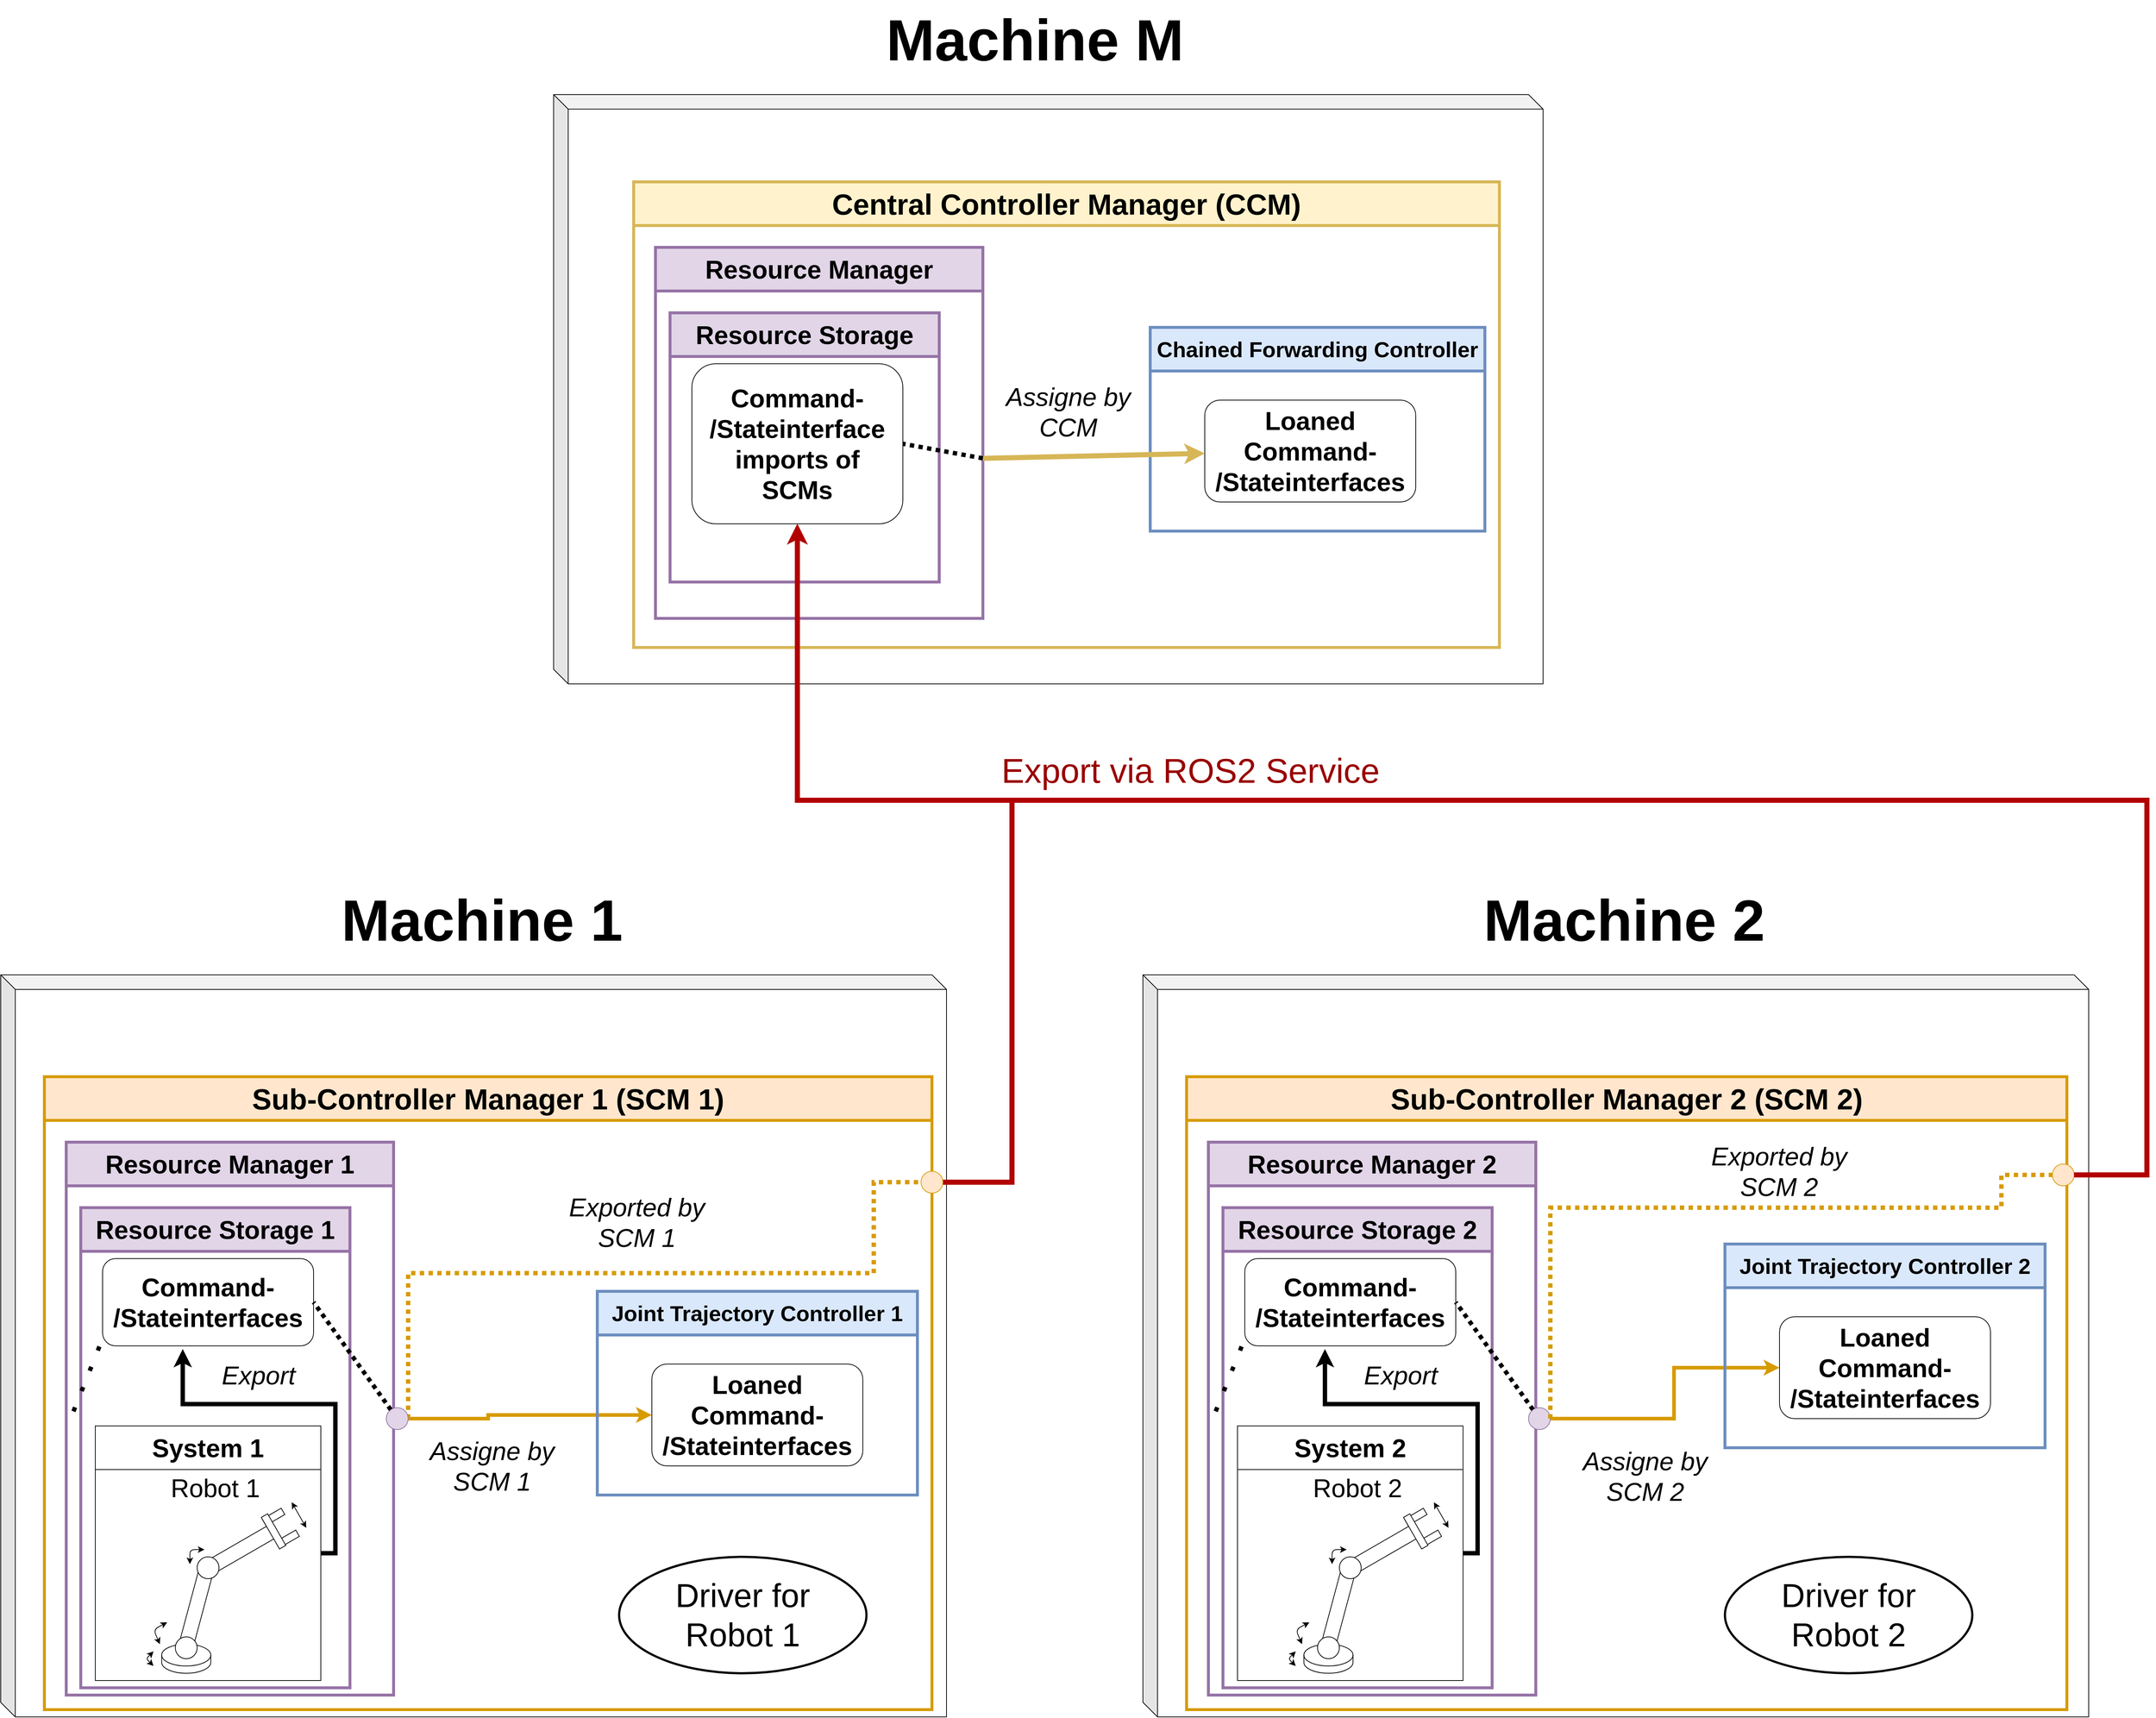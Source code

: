 <mxfile version="21.5.0">
  <diagram name="Page-1" id="56QPCwbd0cLktFSz25ie">
    <mxGraphModel dx="4024" dy="2871" grid="1" gridSize="10" guides="1" tooltips="1" connect="1" arrows="1" fold="1" page="1" pageScale="1" pageWidth="850" pageHeight="1100" math="0" shadow="0">
      <root>
        <mxCell id="0" />
        <mxCell id="1" parent="0" />
        <mxCell id="Qk9qD6PRYy8a2zJd2hO1-58" value="" style="shape=cube;whiteSpace=wrap;html=1;boundedLbl=1;backgroundOutline=1;darkOpacity=0.05;darkOpacity2=0.1;fillColor=none;" parent="1" vertex="1">
          <mxGeometry x="1550" y="420" width="1300" height="1020" as="geometry" />
        </mxCell>
        <mxCell id="Qk9qD6PRYy8a2zJd2hO1-56" value="" style="shape=cube;whiteSpace=wrap;html=1;boundedLbl=1;backgroundOutline=1;darkOpacity=0.05;darkOpacity2=0.1;fillColor=none;" parent="1" vertex="1">
          <mxGeometry x="-20" y="420" width="1300" height="1020" as="geometry" />
        </mxCell>
        <mxCell id="Qk9qD6PRYy8a2zJd2hO1-60" value="" style="shape=cube;whiteSpace=wrap;html=1;boundedLbl=1;backgroundOutline=1;darkOpacity=0.05;darkOpacity2=0.1;fillColor=none;" parent="1" vertex="1">
          <mxGeometry x="740" y="-790" width="1360" height="810" as="geometry" />
        </mxCell>
        <mxCell id="k2swmo7qzIprsYgqh0As-2" value="&lt;font style=&quot;font-size: 35px;&quot;&gt;Resource Storage 1&lt;br&gt;&lt;/font&gt;" style="swimlane;whiteSpace=wrap;html=1;startSize=60;strokeWidth=4;fillColor=#e1d5e7;strokeColor=#9673a6;" parent="1" vertex="1">
          <mxGeometry x="90" y="740" width="370" height="660" as="geometry" />
        </mxCell>
        <mxCell id="k2swmo7qzIprsYgqh0As-33" style="rounded=0;orthogonalLoop=1;jettySize=auto;html=1;strokeWidth=5;entryX=0;entryY=0.5;entryDx=0;entryDy=0;edgeStyle=orthogonalEdgeStyle;fillColor=#ffe6cc;strokeColor=#d79b00;" parent="1" source="k2swmo7qzIprsYgqh0As-3" target="k2swmo7qzIprsYgqh0As-29" edge="1">
          <mxGeometry relative="1" as="geometry">
            <mxPoint x="830" y="1030" as="targetPoint" />
            <Array as="points">
              <mxPoint x="650" y="1030" />
              <mxPoint x="650" y="1025" />
            </Array>
          </mxGeometry>
        </mxCell>
        <mxCell id="k2swmo7qzIprsYgqh0As-34" value="&lt;font style=&quot;font-size: 35px;&quot;&gt;&lt;i&gt;Assigne by&lt;br&gt;SCM 1&lt;br&gt;&lt;/i&gt;&lt;/font&gt;" style="edgeLabel;html=1;align=center;verticalAlign=middle;resizable=0;points=[];labelBackgroundColor=none;" parent="k2swmo7qzIprsYgqh0As-33" vertex="1" connectable="0">
          <mxGeometry x="0.15" y="6" relative="1" as="geometry">
            <mxPoint x="-67" y="76" as="offset" />
          </mxGeometry>
        </mxCell>
        <mxCell id="k2swmo7qzIprsYgqh0As-3" value="&lt;font style=&quot;font-size: 35px;&quot;&gt;Resource Manager 1&lt;br&gt;&lt;/font&gt;" style="swimlane;whiteSpace=wrap;html=1;startSize=60;strokeWidth=4;fillColor=#e1d5e7;strokeColor=#9673a6;" parent="1" vertex="1">
          <mxGeometry x="70" y="650" width="450" height="760" as="geometry" />
        </mxCell>
        <mxCell id="k2swmo7qzIprsYgqh0As-4" value="&lt;font style=&quot;font-size: 40px;&quot;&gt;Sub-Controller Manager 1 (SCM 1)&lt;br&gt;&lt;/font&gt;" style="swimlane;whiteSpace=wrap;html=1;startSize=60;strokeWidth=4;fillColor=#ffe6cc;strokeColor=#d79b00;" parent="1" vertex="1">
          <mxGeometry x="40" y="560" width="1220" height="870" as="geometry" />
        </mxCell>
        <mxCell id="k2swmo7qzIprsYgqh0As-5" value="&lt;font style=&quot;font-size: 30px;&quot;&gt;Joint Trajectory Controller 1&lt;br&gt;&lt;/font&gt;" style="swimlane;whiteSpace=wrap;html=1;startSize=60;strokeWidth=4;fillColor=#dae8fc;strokeColor=#6c8ebf;" parent="k2swmo7qzIprsYgqh0As-4" vertex="1">
          <mxGeometry x="760" y="295" width="440" height="280" as="geometry" />
        </mxCell>
        <mxCell id="k2swmo7qzIprsYgqh0As-29" value="&lt;div&gt;&lt;b&gt;&lt;font style=&quot;font-size: 35px;&quot;&gt;Loaned Command-&lt;/font&gt;&lt;/b&gt;&lt;/div&gt;&lt;div&gt;&lt;b&gt;&lt;font style=&quot;font-size: 35px;&quot;&gt;/Stateinterfaces&lt;/font&gt;&lt;/b&gt;&lt;/div&gt;" style="rounded=1;whiteSpace=wrap;html=1;" parent="k2swmo7qzIprsYgqh0As-5" vertex="1">
          <mxGeometry x="75" y="100" width="290" height="140" as="geometry" />
        </mxCell>
        <mxCell id="k2swmo7qzIprsYgqh0As-7" value="" style="rounded=0;whiteSpace=wrap;html=1;rotation=-30;" parent="k2swmo7qzIprsYgqh0As-4" vertex="1">
          <mxGeometry x="320" y="630" width="30" height="10" as="geometry" />
        </mxCell>
        <mxCell id="k2swmo7qzIprsYgqh0As-8" value="" style="rounded=0;whiteSpace=wrap;html=1;rotation=-30;" parent="k2swmo7qzIprsYgqh0As-4" vertex="1">
          <mxGeometry x="300" y="600" width="30" height="10" as="geometry" />
        </mxCell>
        <mxCell id="k2swmo7qzIprsYgqh0As-9" value="" style="shape=cylinder3;whiteSpace=wrap;html=1;boundedLbl=1;backgroundOutline=1;size=15;" parent="k2swmo7qzIprsYgqh0As-4" vertex="1">
          <mxGeometry x="161.25" y="780" width="67.5" height="40" as="geometry" />
        </mxCell>
        <mxCell id="k2swmo7qzIprsYgqh0As-10" value="" style="rounded=0;whiteSpace=wrap;html=1;rotation=-30;direction=south;" parent="k2swmo7qzIprsYgqh0As-4" vertex="1">
          <mxGeometry x="220" y="640" width="100" height="20" as="geometry" />
        </mxCell>
        <mxCell id="k2swmo7qzIprsYgqh0As-11" value="" style="rounded=0;whiteSpace=wrap;html=1;rotation=15;" parent="k2swmo7qzIprsYgqh0As-4" vertex="1">
          <mxGeometry x="200" y="670" width="20" height="110" as="geometry" />
        </mxCell>
        <mxCell id="k2swmo7qzIprsYgqh0As-12" value="" style="ellipse;whiteSpace=wrap;html=1;aspect=fixed;" parent="k2swmo7qzIprsYgqh0As-4" vertex="1">
          <mxGeometry x="180" y="770" width="30" height="30" as="geometry" />
        </mxCell>
        <mxCell id="k2swmo7qzIprsYgqh0As-13" value="" style="ellipse;whiteSpace=wrap;html=1;aspect=fixed;" parent="k2swmo7qzIprsYgqh0As-4" vertex="1">
          <mxGeometry x="210" y="660" width="30" height="30" as="geometry" />
        </mxCell>
        <mxCell id="k2swmo7qzIprsYgqh0As-14" value="" style="rounded=0;whiteSpace=wrap;html=1;rotation=60;" parent="k2swmo7qzIprsYgqh0As-4" vertex="1">
          <mxGeometry x="290" y="620" width="50" height="10" as="geometry" />
        </mxCell>
        <mxCell id="k2swmo7qzIprsYgqh0As-15" value="" style="endArrow=classic;startArrow=classic;html=1;rounded=1;" parent="k2swmo7qzIprsYgqh0As-4" edge="1">
          <mxGeometry width="50" height="50" relative="1" as="geometry">
            <mxPoint x="200" y="670" as="sourcePoint" />
            <mxPoint x="220" y="650" as="targetPoint" />
            <Array as="points">
              <mxPoint x="200" y="650" />
            </Array>
          </mxGeometry>
        </mxCell>
        <mxCell id="k2swmo7qzIprsYgqh0As-16" value="" style="endArrow=classic;startArrow=classic;html=1;rounded=1;" parent="k2swmo7qzIprsYgqh0As-4" edge="1">
          <mxGeometry width="50" height="50" relative="1" as="geometry">
            <mxPoint x="158.75" y="780" as="sourcePoint" />
            <mxPoint x="168.75" y="750" as="targetPoint" />
            <Array as="points">
              <mxPoint x="150" y="760" />
            </Array>
          </mxGeometry>
        </mxCell>
        <mxCell id="k2swmo7qzIprsYgqh0As-17" value="" style="endArrow=classic;startArrow=classic;html=1;rounded=1;" parent="k2swmo7qzIprsYgqh0As-4" edge="1">
          <mxGeometry width="50" height="50" relative="1" as="geometry">
            <mxPoint x="150" y="810" as="sourcePoint" />
            <mxPoint x="150" y="790" as="targetPoint" />
            <Array as="points">
              <mxPoint x="140" y="800" />
            </Array>
          </mxGeometry>
        </mxCell>
        <mxCell id="k2swmo7qzIprsYgqh0As-18" value="" style="endArrow=classic;startArrow=classic;html=1;rounded=0;" parent="k2swmo7qzIprsYgqh0As-4" edge="1">
          <mxGeometry width="50" height="50" relative="1" as="geometry">
            <mxPoint x="360" y="620" as="sourcePoint" />
            <mxPoint x="340" y="585" as="targetPoint" />
          </mxGeometry>
        </mxCell>
        <mxCell id="k2swmo7qzIprsYgqh0As-27" style="edgeStyle=orthogonalEdgeStyle;rounded=0;orthogonalLoop=1;jettySize=auto;html=1;exitX=1;exitY=0.5;exitDx=0;exitDy=0;entryX=0.38;entryY=1.036;entryDx=0;entryDy=0;entryPerimeter=0;strokeWidth=6;" parent="k2swmo7qzIprsYgqh0As-4" source="k2swmo7qzIprsYgqh0As-19" target="k2swmo7qzIprsYgqh0As-25" edge="1">
          <mxGeometry relative="1" as="geometry">
            <Array as="points">
              <mxPoint x="400" y="655" />
              <mxPoint x="400" y="450" />
              <mxPoint x="190" y="450" />
            </Array>
          </mxGeometry>
        </mxCell>
        <mxCell id="k2swmo7qzIprsYgqh0As-19" value="&lt;font size=&quot;1&quot;&gt;&lt;b style=&quot;font-size: 35px;&quot;&gt;System 1&lt;/b&gt;&lt;/font&gt;" style="swimlane;whiteSpace=wrap;html=1;startSize=60;" parent="k2swmo7qzIprsYgqh0As-4" vertex="1">
          <mxGeometry x="70" y="480" width="310" height="350" as="geometry" />
        </mxCell>
        <mxCell id="6xcx7gfBlVFDdk0v4jd5-2" value="&lt;span style=&quot;font-size: 35px;&quot;&gt;Robot 1&lt;br&gt;&lt;/span&gt;" style="text;html=1;strokeColor=none;fillColor=none;align=center;verticalAlign=middle;whiteSpace=wrap;rounded=0;" parent="k2swmo7qzIprsYgqh0As-19" vertex="1">
          <mxGeometry x="70" y="70" width="190" height="30" as="geometry" />
        </mxCell>
        <mxCell id="k2swmo7qzIprsYgqh0As-25" value="&lt;div&gt;&lt;b&gt;&lt;font style=&quot;font-size: 35px;&quot;&gt;Command-&lt;/font&gt;&lt;/b&gt;&lt;/div&gt;&lt;div&gt;&lt;b&gt;&lt;font style=&quot;font-size: 35px;&quot;&gt;/Stateinterfaces&lt;/font&gt;&lt;/b&gt;&lt;/div&gt;" style="rounded=1;whiteSpace=wrap;html=1;" parent="k2swmo7qzIprsYgqh0As-4" vertex="1">
          <mxGeometry x="80" y="250" width="290" height="120" as="geometry" />
        </mxCell>
        <mxCell id="k2swmo7qzIprsYgqh0As-28" value="&lt;font size=&quot;1&quot;&gt;&lt;i style=&quot;font-size: 35px;&quot;&gt;Export&lt;/i&gt;&lt;/font&gt;" style="text;html=1;align=center;verticalAlign=middle;resizable=0;points=[];autosize=1;strokeColor=none;fillColor=none;strokeWidth=6;" parent="k2swmo7qzIprsYgqh0As-4" vertex="1">
          <mxGeometry x="228.75" y="380" width="130" height="60" as="geometry" />
        </mxCell>
        <mxCell id="Qk9qD6PRYy8a2zJd2hO1-62" value="" style="endArrow=none;dashed=1;html=1;dashPattern=1 4;strokeWidth=6;rounded=0;jumpSize=2;jumpStyle=none;targetPerimeterSpacing=0;" parent="k2swmo7qzIprsYgqh0As-4" edge="1">
          <mxGeometry width="50" height="50" relative="1" as="geometry">
            <mxPoint x="40" y="460" as="sourcePoint" />
            <mxPoint x="80" y="360" as="targetPoint" />
          </mxGeometry>
        </mxCell>
        <mxCell id="aH2ZuujqSojjc6NItEgd-41" value="&lt;font style=&quot;font-size: 35px;&quot;&gt;&lt;i&gt;Exported by&lt;br&gt;SCM 1&lt;br&gt;&lt;/i&gt;&lt;/font&gt;" style="edgeLabel;html=1;align=center;verticalAlign=middle;resizable=0;points=[];labelBackgroundColor=none;" parent="k2swmo7qzIprsYgqh0As-4" vertex="1" connectable="0">
          <mxGeometry x="859.999" y="200" as="geometry">
            <mxPoint x="-46" as="offset" />
          </mxGeometry>
        </mxCell>
        <mxCell id="k2swmo7qzIprsYgqh0As-41" value="" style="endArrow=none;dashed=1;html=1;dashPattern=1 1;strokeWidth=6;rounded=0;entryX=1;entryY=0.5;entryDx=0;entryDy=0;jumpSize=2;jumpStyle=none;targetPerimeterSpacing=0;" parent="1" source="aH2ZuujqSojjc6NItEgd-2" target="k2swmo7qzIprsYgqh0As-25" edge="1">
          <mxGeometry width="50" height="50" relative="1" as="geometry">
            <mxPoint x="960" y="1080" as="sourcePoint" />
            <mxPoint x="1010" y="1030" as="targetPoint" />
          </mxGeometry>
        </mxCell>
        <mxCell id="Qk9qD6PRYy8a2zJd2hO1-21" value="&lt;font style=&quot;font-size: 35px;&quot;&gt;Resource Storage &lt;br&gt;&lt;/font&gt;" style="swimlane;whiteSpace=wrap;html=1;startSize=60;strokeWidth=4;fillColor=#e1d5e7;strokeColor=#9673a6;" parent="1" vertex="1">
          <mxGeometry x="900" y="-490" width="370" height="370" as="geometry" />
        </mxCell>
        <mxCell id="Qk9qD6PRYy8a2zJd2hO1-24" value="&lt;font style=&quot;font-size: 35px;&quot;&gt;Resource Manager &lt;br&gt;&lt;/font&gt;" style="swimlane;whiteSpace=wrap;html=1;startSize=60;strokeWidth=4;fillColor=#e1d5e7;strokeColor=#9673a6;" parent="1" vertex="1">
          <mxGeometry x="880" y="-580" width="450" height="510" as="geometry" />
        </mxCell>
        <mxCell id="Qk9qD6PRYy8a2zJd2hO1-25" value="&lt;font style=&quot;font-size: 40px;&quot;&gt;Central Controller Manager (CCM)&lt;br&gt;&lt;/font&gt;" style="swimlane;whiteSpace=wrap;html=1;startSize=60;strokeWidth=4;fillColor=#fff2cc;strokeColor=#d6b656;" parent="1" vertex="1">
          <mxGeometry x="850" y="-670" width="1190" height="640" as="geometry" />
        </mxCell>
        <mxCell id="Qk9qD6PRYy8a2zJd2hO1-26" value="&lt;font style=&quot;font-size: 30px;&quot;&gt;Chained Forwarding Controller&lt;br&gt;&lt;/font&gt;" style="swimlane;whiteSpace=wrap;html=1;startSize=60;strokeWidth=4;fillColor=#dae8fc;strokeColor=#6c8ebf;" parent="Qk9qD6PRYy8a2zJd2hO1-25" vertex="1">
          <mxGeometry x="710" y="200" width="460" height="280" as="geometry" />
        </mxCell>
        <mxCell id="Qk9qD6PRYy8a2zJd2hO1-27" value="&lt;div&gt;&lt;b&gt;&lt;font style=&quot;font-size: 35px;&quot;&gt;Loaned Command-&lt;/font&gt;&lt;/b&gt;&lt;/div&gt;&lt;div&gt;&lt;b&gt;&lt;font style=&quot;font-size: 35px;&quot;&gt;/Stateinterfaces&lt;/font&gt;&lt;/b&gt;&lt;/div&gt;" style="rounded=1;whiteSpace=wrap;html=1;" parent="Qk9qD6PRYy8a2zJd2hO1-26" vertex="1">
          <mxGeometry x="75" y="100" width="290" height="140" as="geometry" />
        </mxCell>
        <mxCell id="Qk9qD6PRYy8a2zJd2hO1-43" value="&lt;div&gt;&lt;b&gt;&lt;font style=&quot;font-size: 35px;&quot;&gt;Command-&lt;/font&gt;&lt;/b&gt;&lt;/div&gt;&lt;div&gt;&lt;b&gt;&lt;font style=&quot;font-size: 35px;&quot;&gt;/Stateinterface&lt;/font&gt;&lt;/b&gt;&lt;/div&gt;&lt;div&gt;&lt;b&gt;&lt;font style=&quot;font-size: 35px;&quot;&gt;imports of&lt;br&gt;&lt;/font&gt;&lt;/b&gt;&lt;/div&gt;&lt;div&gt;&lt;b&gt;&lt;font style=&quot;font-size: 35px;&quot;&gt;SCMs&lt;/font&gt;&lt;/b&gt;&lt;/div&gt;" style="rounded=1;whiteSpace=wrap;html=1;" parent="Qk9qD6PRYy8a2zJd2hO1-25" vertex="1">
          <mxGeometry x="80" y="250" width="290" height="220" as="geometry" />
        </mxCell>
        <mxCell id="Qk9qD6PRYy8a2zJd2hO1-48" style="rounded=0;orthogonalLoop=1;jettySize=auto;html=1;strokeWidth=7;fillColor=#fff2cc;strokeColor=#d6b656;" parent="Qk9qD6PRYy8a2zJd2hO1-25" target="Qk9qD6PRYy8a2zJd2hO1-27" edge="1">
          <mxGeometry relative="1" as="geometry">
            <mxPoint x="790" y="380" as="targetPoint" />
            <mxPoint x="480" y="380" as="sourcePoint" />
          </mxGeometry>
        </mxCell>
        <mxCell id="Qk9qD6PRYy8a2zJd2hO1-49" value="&lt;font style=&quot;font-size: 35px;&quot;&gt;&lt;i&gt;Assigne by&lt;br&gt;CCM &lt;br&gt;&lt;/i&gt;&lt;/font&gt;" style="edgeLabel;html=1;align=center;verticalAlign=middle;resizable=0;points=[];" parent="Qk9qD6PRYy8a2zJd2hO1-48" vertex="1" connectable="0">
          <mxGeometry x="0.15" y="6" relative="1" as="geometry">
            <mxPoint x="-59" y="-54" as="offset" />
          </mxGeometry>
        </mxCell>
        <mxCell id="Qk9qD6PRYy8a2zJd2hO1-45" value="" style="endArrow=none;dashed=1;html=1;dashPattern=1 1;strokeWidth=6;rounded=0;entryX=1;entryY=0.5;entryDx=0;entryDy=0;jumpSize=2;jumpStyle=none;targetPerimeterSpacing=0;" parent="1" target="Qk9qD6PRYy8a2zJd2hO1-43" edge="1">
          <mxGeometry width="50" height="50" relative="1" as="geometry">
            <mxPoint x="1330" y="-290" as="sourcePoint" />
            <mxPoint x="1820" y="-200" as="targetPoint" />
          </mxGeometry>
        </mxCell>
        <mxCell id="Qk9qD6PRYy8a2zJd2hO1-53" value="&lt;font style=&quot;font-size: 35px;&quot;&gt;&lt;i&gt;Exported by&lt;br&gt;SCM 2&lt;br&gt;&lt;/i&gt;&lt;/font&gt;" style="edgeLabel;html=1;align=center;verticalAlign=middle;resizable=0;points=[];labelBackgroundColor=none;" parent="1" vertex="1" connectable="0">
          <mxGeometry x="2469.999" y="690" as="geometry">
            <mxPoint x="-46" as="offset" />
          </mxGeometry>
        </mxCell>
        <mxCell id="Qk9qD6PRYy8a2zJd2hO1-57" value="&lt;b&gt;&lt;font style=&quot;font-size: 80px;&quot;&gt;&amp;nbsp;Machine 1&lt;br&gt;&lt;/font&gt;&lt;/b&gt;" style="text;html=1;align=center;verticalAlign=middle;resizable=0;points=[];autosize=1;strokeColor=none;fillColor=none;" parent="1" vertex="1">
          <mxGeometry x="415" y="290" width="430" height="110" as="geometry" />
        </mxCell>
        <mxCell id="Qk9qD6PRYy8a2zJd2hO1-59" value="&lt;b&gt;&lt;font style=&quot;font-size: 80px;&quot;&gt;&amp;nbsp;Machine 2&lt;br&gt;&lt;/font&gt;&lt;/b&gt;" style="text;html=1;align=center;verticalAlign=middle;resizable=0;points=[];autosize=1;strokeColor=none;fillColor=none;" parent="1" vertex="1">
          <mxGeometry x="1985" y="290" width="430" height="110" as="geometry" />
        </mxCell>
        <mxCell id="Qk9qD6PRYy8a2zJd2hO1-61" value="&lt;b&gt;&lt;font style=&quot;font-size: 80px;&quot;&gt;&amp;nbsp;Machine M&lt;br&gt;&lt;/font&gt;&lt;/b&gt;" style="text;html=1;align=center;verticalAlign=middle;resizable=0;points=[];autosize=1;strokeColor=none;fillColor=none;" parent="1" vertex="1">
          <mxGeometry x="1165" y="-920" width="450" height="110" as="geometry" />
        </mxCell>
        <mxCell id="aH2ZuujqSojjc6NItEgd-3" value="" style="endArrow=none;dashed=1;html=1;dashPattern=1 4;strokeWidth=6;rounded=0;entryX=1;entryY=0.5;entryDx=0;entryDy=0;exitX=1;exitY=0.5;exitDx=0;exitDy=0;jumpSize=2;jumpStyle=none;targetPerimeterSpacing=0;" parent="1" source="k2swmo7qzIprsYgqh0As-3" target="aH2ZuujqSojjc6NItEgd-2" edge="1">
          <mxGeometry width="50" height="50" relative="1" as="geometry">
            <mxPoint x="520" y="1030" as="sourcePoint" />
            <mxPoint x="410" y="870" as="targetPoint" />
          </mxGeometry>
        </mxCell>
        <mxCell id="aH2ZuujqSojjc6NItEgd-38" style="rounded=0;orthogonalLoop=1;jettySize=auto;html=1;entryX=0;entryY=0.5;entryDx=0;entryDy=0;dashed=1;dashPattern=1 1;strokeWidth=6;fillColor=#ffe6cc;strokeColor=#d79b00;endArrow=none;endFill=0;edgeStyle=orthogonalEdgeStyle;" parent="1" source="aH2ZuujqSojjc6NItEgd-2" target="aH2ZuujqSojjc6NItEgd-36" edge="1">
          <mxGeometry relative="1" as="geometry">
            <Array as="points">
              <mxPoint x="540" y="830" />
              <mxPoint x="1180" y="830" />
              <mxPoint x="1180" y="705" />
            </Array>
          </mxGeometry>
        </mxCell>
        <mxCell id="aH2ZuujqSojjc6NItEgd-2" value="" style="ellipse;whiteSpace=wrap;html=1;aspect=fixed;fillColor=#e1d5e7;strokeColor=#9673a6;" parent="1" vertex="1">
          <mxGeometry x="510" y="1015" width="30" height="30" as="geometry" />
        </mxCell>
        <mxCell id="aH2ZuujqSojjc6NItEgd-4" value="&lt;font style=&quot;font-size: 35px;&quot;&gt;Resource Storage 2&lt;br&gt;&lt;/font&gt;" style="swimlane;whiteSpace=wrap;html=1;startSize=60;strokeWidth=4;fillColor=#e1d5e7;strokeColor=#9673a6;" parent="1" vertex="1">
          <mxGeometry x="1660" y="740" width="370" height="660" as="geometry" />
        </mxCell>
        <mxCell id="aH2ZuujqSojjc6NItEgd-5" style="rounded=0;orthogonalLoop=1;jettySize=auto;html=1;strokeWidth=5;entryX=0;entryY=0.5;entryDx=0;entryDy=0;exitX=1;exitY=0.5;exitDx=0;exitDy=0;edgeStyle=orthogonalEdgeStyle;fillColor=#ffe6cc;strokeColor=#d79b00;" parent="1" source="aH2ZuujqSojjc6NItEgd-31" target="aH2ZuujqSojjc6NItEgd-10" edge="1">
          <mxGeometry relative="1" as="geometry">
            <mxPoint x="2400" y="1030" as="targetPoint" />
            <Array as="points">
              <mxPoint x="2280" y="1030" />
              <mxPoint x="2280" y="960" />
            </Array>
          </mxGeometry>
        </mxCell>
        <mxCell id="aH2ZuujqSojjc6NItEgd-6" value="&lt;font style=&quot;font-size: 35px;&quot;&gt;&lt;i&gt;Assigne by&lt;br&gt;SCM 2&lt;br&gt;&lt;/i&gt;&lt;/font&gt;" style="edgeLabel;html=1;align=center;verticalAlign=middle;resizable=0;points=[];labelBackgroundColor=none;" parent="aH2ZuujqSojjc6NItEgd-5" vertex="1" connectable="0">
          <mxGeometry x="0.15" y="6" relative="1" as="geometry">
            <mxPoint x="-34" y="130" as="offset" />
          </mxGeometry>
        </mxCell>
        <mxCell id="aH2ZuujqSojjc6NItEgd-7" value="&lt;font style=&quot;font-size: 35px;&quot;&gt;Resource Manager 2&lt;br&gt;&lt;/font&gt;" style="swimlane;whiteSpace=wrap;html=1;startSize=60;strokeWidth=4;fillColor=#e1d5e7;strokeColor=#9673a6;" parent="1" vertex="1">
          <mxGeometry x="1640" y="650" width="450" height="760" as="geometry" />
        </mxCell>
        <mxCell id="aH2ZuujqSojjc6NItEgd-8" value="&lt;font style=&quot;font-size: 40px;&quot;&gt;Sub-Controller Manager 2 (SCM 2)&lt;br&gt;&lt;/font&gt;" style="swimlane;whiteSpace=wrap;html=1;startSize=60;strokeWidth=4;fillColor=#ffe6cc;strokeColor=#d79b00;" parent="1" vertex="1">
          <mxGeometry x="1610" y="560" width="1210" height="870" as="geometry" />
        </mxCell>
        <mxCell id="aH2ZuujqSojjc6NItEgd-9" value="&lt;font style=&quot;font-size: 30px;&quot;&gt;Joint Trajectory Controller 2&lt;br&gt;&lt;/font&gt;" style="swimlane;whiteSpace=wrap;html=1;startSize=60;strokeWidth=4;fillColor=#dae8fc;strokeColor=#6c8ebf;" parent="aH2ZuujqSojjc6NItEgd-8" vertex="1">
          <mxGeometry x="740" y="230" width="440" height="280" as="geometry" />
        </mxCell>
        <mxCell id="aH2ZuujqSojjc6NItEgd-10" value="&lt;div&gt;&lt;b&gt;&lt;font style=&quot;font-size: 35px;&quot;&gt;Loaned Command-&lt;/font&gt;&lt;/b&gt;&lt;/div&gt;&lt;div&gt;&lt;b&gt;&lt;font style=&quot;font-size: 35px;&quot;&gt;/Stateinterfaces&lt;/font&gt;&lt;/b&gt;&lt;/div&gt;" style="rounded=1;whiteSpace=wrap;html=1;" parent="aH2ZuujqSojjc6NItEgd-9" vertex="1">
          <mxGeometry x="75" y="100" width="290" height="140" as="geometry" />
        </mxCell>
        <mxCell id="aH2ZuujqSojjc6NItEgd-11" value="" style="rounded=0;whiteSpace=wrap;html=1;rotation=-30;" parent="aH2ZuujqSojjc6NItEgd-8" vertex="1">
          <mxGeometry x="320" y="630" width="30" height="10" as="geometry" />
        </mxCell>
        <mxCell id="aH2ZuujqSojjc6NItEgd-12" value="" style="rounded=0;whiteSpace=wrap;html=1;rotation=-30;" parent="aH2ZuujqSojjc6NItEgd-8" vertex="1">
          <mxGeometry x="300" y="600" width="30" height="10" as="geometry" />
        </mxCell>
        <mxCell id="aH2ZuujqSojjc6NItEgd-13" value="" style="shape=cylinder3;whiteSpace=wrap;html=1;boundedLbl=1;backgroundOutline=1;size=15;" parent="aH2ZuujqSojjc6NItEgd-8" vertex="1">
          <mxGeometry x="161.25" y="780" width="67.5" height="40" as="geometry" />
        </mxCell>
        <mxCell id="aH2ZuujqSojjc6NItEgd-14" value="" style="rounded=0;whiteSpace=wrap;html=1;rotation=-30;direction=south;" parent="aH2ZuujqSojjc6NItEgd-8" vertex="1">
          <mxGeometry x="220" y="640" width="100" height="20" as="geometry" />
        </mxCell>
        <mxCell id="aH2ZuujqSojjc6NItEgd-15" value="" style="rounded=0;whiteSpace=wrap;html=1;rotation=15;" parent="aH2ZuujqSojjc6NItEgd-8" vertex="1">
          <mxGeometry x="200" y="670" width="20" height="110" as="geometry" />
        </mxCell>
        <mxCell id="aH2ZuujqSojjc6NItEgd-16" value="" style="ellipse;whiteSpace=wrap;html=1;aspect=fixed;" parent="aH2ZuujqSojjc6NItEgd-8" vertex="1">
          <mxGeometry x="180" y="770" width="30" height="30" as="geometry" />
        </mxCell>
        <mxCell id="aH2ZuujqSojjc6NItEgd-17" value="" style="ellipse;whiteSpace=wrap;html=1;aspect=fixed;" parent="aH2ZuujqSojjc6NItEgd-8" vertex="1">
          <mxGeometry x="210" y="660" width="30" height="30" as="geometry" />
        </mxCell>
        <mxCell id="aH2ZuujqSojjc6NItEgd-18" value="" style="rounded=0;whiteSpace=wrap;html=1;rotation=60;" parent="aH2ZuujqSojjc6NItEgd-8" vertex="1">
          <mxGeometry x="290" y="620" width="50" height="10" as="geometry" />
        </mxCell>
        <mxCell id="aH2ZuujqSojjc6NItEgd-19" value="" style="endArrow=classic;startArrow=classic;html=1;rounded=1;" parent="aH2ZuujqSojjc6NItEgd-8" edge="1">
          <mxGeometry width="50" height="50" relative="1" as="geometry">
            <mxPoint x="200" y="670" as="sourcePoint" />
            <mxPoint x="220" y="650" as="targetPoint" />
            <Array as="points">
              <mxPoint x="200" y="650" />
            </Array>
          </mxGeometry>
        </mxCell>
        <mxCell id="aH2ZuujqSojjc6NItEgd-20" value="" style="endArrow=classic;startArrow=classic;html=1;rounded=1;" parent="aH2ZuujqSojjc6NItEgd-8" edge="1">
          <mxGeometry width="50" height="50" relative="1" as="geometry">
            <mxPoint x="158.75" y="780" as="sourcePoint" />
            <mxPoint x="168.75" y="750" as="targetPoint" />
            <Array as="points">
              <mxPoint x="150" y="760" />
            </Array>
          </mxGeometry>
        </mxCell>
        <mxCell id="aH2ZuujqSojjc6NItEgd-21" value="" style="endArrow=classic;startArrow=classic;html=1;rounded=1;" parent="aH2ZuujqSojjc6NItEgd-8" edge="1">
          <mxGeometry width="50" height="50" relative="1" as="geometry">
            <mxPoint x="150" y="810" as="sourcePoint" />
            <mxPoint x="150" y="790" as="targetPoint" />
            <Array as="points">
              <mxPoint x="140" y="800" />
            </Array>
          </mxGeometry>
        </mxCell>
        <mxCell id="aH2ZuujqSojjc6NItEgd-22" value="" style="endArrow=classic;startArrow=classic;html=1;rounded=0;" parent="aH2ZuujqSojjc6NItEgd-8" edge="1">
          <mxGeometry width="50" height="50" relative="1" as="geometry">
            <mxPoint x="360" y="620" as="sourcePoint" />
            <mxPoint x="340" y="585" as="targetPoint" />
          </mxGeometry>
        </mxCell>
        <mxCell id="aH2ZuujqSojjc6NItEgd-23" style="edgeStyle=orthogonalEdgeStyle;rounded=0;orthogonalLoop=1;jettySize=auto;html=1;exitX=1;exitY=0.5;exitDx=0;exitDy=0;entryX=0.38;entryY=1.036;entryDx=0;entryDy=0;entryPerimeter=0;strokeWidth=6;" parent="aH2ZuujqSojjc6NItEgd-8" source="aH2ZuujqSojjc6NItEgd-24" target="aH2ZuujqSojjc6NItEgd-26" edge="1">
          <mxGeometry relative="1" as="geometry">
            <Array as="points">
              <mxPoint x="400" y="655" />
              <mxPoint x="400" y="450" />
              <mxPoint x="190" y="450" />
            </Array>
          </mxGeometry>
        </mxCell>
        <mxCell id="aH2ZuujqSojjc6NItEgd-24" value="&lt;font size=&quot;1&quot;&gt;&lt;b style=&quot;font-size: 35px;&quot;&gt;System 2&lt;br&gt;&lt;/b&gt;&lt;/font&gt;" style="swimlane;whiteSpace=wrap;html=1;startSize=60;" parent="aH2ZuujqSojjc6NItEgd-8" vertex="1">
          <mxGeometry x="70" y="480" width="310" height="350" as="geometry" />
        </mxCell>
        <mxCell id="aH2ZuujqSojjc6NItEgd-25" value="&lt;span style=&quot;font-size: 35px;&quot;&gt;Robot 2&lt;br&gt;&lt;/span&gt;" style="text;html=1;strokeColor=none;fillColor=none;align=center;verticalAlign=middle;whiteSpace=wrap;rounded=0;" parent="aH2ZuujqSojjc6NItEgd-24" vertex="1">
          <mxGeometry x="70" y="70" width="190" height="30" as="geometry" />
        </mxCell>
        <mxCell id="aH2ZuujqSojjc6NItEgd-26" value="&lt;div&gt;&lt;b&gt;&lt;font style=&quot;font-size: 35px;&quot;&gt;Command-&lt;/font&gt;&lt;/b&gt;&lt;/div&gt;&lt;div&gt;&lt;b&gt;&lt;font style=&quot;font-size: 35px;&quot;&gt;/Stateinterfaces&lt;/font&gt;&lt;/b&gt;&lt;/div&gt;" style="rounded=1;whiteSpace=wrap;html=1;" parent="aH2ZuujqSojjc6NItEgd-8" vertex="1">
          <mxGeometry x="80" y="250" width="290" height="120" as="geometry" />
        </mxCell>
        <mxCell id="aH2ZuujqSojjc6NItEgd-27" value="&lt;font size=&quot;1&quot;&gt;&lt;i style=&quot;font-size: 35px;&quot;&gt;Export&lt;/i&gt;&lt;/font&gt;" style="text;html=1;align=center;verticalAlign=middle;resizable=0;points=[];autosize=1;strokeColor=none;fillColor=none;strokeWidth=6;" parent="aH2ZuujqSojjc6NItEgd-8" vertex="1">
          <mxGeometry x="228.75" y="380" width="130" height="60" as="geometry" />
        </mxCell>
        <mxCell id="aH2ZuujqSojjc6NItEgd-28" value="" style="endArrow=none;dashed=1;html=1;dashPattern=1 4;strokeWidth=6;rounded=0;jumpSize=2;jumpStyle=none;targetPerimeterSpacing=0;" parent="aH2ZuujqSojjc6NItEgd-8" edge="1">
          <mxGeometry width="50" height="50" relative="1" as="geometry">
            <mxPoint x="40" y="460" as="sourcePoint" />
            <mxPoint x="80" y="360" as="targetPoint" />
          </mxGeometry>
        </mxCell>
        <mxCell id="aH2ZuujqSojjc6NItEgd-37" value="" style="ellipse;whiteSpace=wrap;html=1;aspect=fixed;fillColor=#ffe6cc;strokeColor=#d79b00;" parent="aH2ZuujqSojjc6NItEgd-8" vertex="1">
          <mxGeometry x="1190" y="120" width="30" height="30" as="geometry" />
        </mxCell>
        <mxCell id="aH2ZuujqSojjc6NItEgd-29" value="" style="endArrow=none;dashed=1;html=1;dashPattern=1 1;strokeWidth=6;rounded=0;entryX=1;entryY=0.5;entryDx=0;entryDy=0;jumpSize=2;jumpStyle=none;targetPerimeterSpacing=0;" parent="1" source="aH2ZuujqSojjc6NItEgd-31" target="aH2ZuujqSojjc6NItEgd-26" edge="1">
          <mxGeometry width="50" height="50" relative="1" as="geometry">
            <mxPoint x="2530" y="1080" as="sourcePoint" />
            <mxPoint x="2580" y="1030" as="targetPoint" />
          </mxGeometry>
        </mxCell>
        <mxCell id="aH2ZuujqSojjc6NItEgd-30" value="" style="endArrow=none;dashed=1;html=1;dashPattern=1 4;strokeWidth=6;rounded=0;entryX=1;entryY=0.5;entryDx=0;entryDy=0;exitX=1;exitY=0.5;exitDx=0;exitDy=0;jumpSize=2;jumpStyle=none;targetPerimeterSpacing=0;" parent="1" source="aH2ZuujqSojjc6NItEgd-7" target="aH2ZuujqSojjc6NItEgd-31" edge="1">
          <mxGeometry width="50" height="50" relative="1" as="geometry">
            <mxPoint x="2090" y="1030" as="sourcePoint" />
            <mxPoint x="1980" y="870" as="targetPoint" />
          </mxGeometry>
        </mxCell>
        <mxCell id="aH2ZuujqSojjc6NItEgd-31" value="" style="ellipse;whiteSpace=wrap;html=1;aspect=fixed;fillColor=#e1d5e7;strokeColor=#9673a6;" parent="1" vertex="1">
          <mxGeometry x="2080" y="1015" width="30" height="30" as="geometry" />
        </mxCell>
        <mxCell id="aH2ZuujqSojjc6NItEgd-43" style="rounded=0;orthogonalLoop=1;jettySize=auto;html=1;entryX=0;entryY=0.5;entryDx=0;entryDy=0;dashed=1;dashPattern=1 1;strokeWidth=6;fillColor=#ffe6cc;strokeColor=#d79b00;endArrow=none;endFill=0;exitX=1;exitY=0.5;exitDx=0;exitDy=0;edgeStyle=orthogonalEdgeStyle;" parent="1" source="aH2ZuujqSojjc6NItEgd-31" target="aH2ZuujqSojjc6NItEgd-37" edge="1">
          <mxGeometry relative="1" as="geometry">
            <mxPoint x="2105" y="908" as="sourcePoint" />
            <mxPoint x="2800" y="600" as="targetPoint" />
            <Array as="points">
              <mxPoint x="2110" y="740" />
              <mxPoint x="2730" y="740" />
              <mxPoint x="2730" y="695" />
            </Array>
          </mxGeometry>
        </mxCell>
        <mxCell id="aH2ZuujqSojjc6NItEgd-45" style="rounded=0;orthogonalLoop=1;jettySize=auto;html=1;exitX=1;exitY=0.5;exitDx=0;exitDy=0;entryX=0.5;entryY=1;entryDx=0;entryDy=0;edgeStyle=orthogonalEdgeStyle;fillColor=#e51400;strokeColor=#B20000;strokeWidth=7;" parent="1" source="aH2ZuujqSojjc6NItEgd-36" target="Qk9qD6PRYy8a2zJd2hO1-43" edge="1">
          <mxGeometry relative="1" as="geometry">
            <Array as="points">
              <mxPoint x="1370" y="705" />
              <mxPoint x="1370" y="180" />
              <mxPoint x="1075" y="180" />
            </Array>
          </mxGeometry>
        </mxCell>
        <mxCell id="aH2ZuujqSojjc6NItEgd-36" value="" style="ellipse;whiteSpace=wrap;html=1;aspect=fixed;fillColor=#ffe6cc;strokeColor=#d79b00;" parent="1" vertex="1">
          <mxGeometry x="1245" y="690" width="30" height="30" as="geometry" />
        </mxCell>
        <mxCell id="aH2ZuujqSojjc6NItEgd-46" style="rounded=0;orthogonalLoop=1;jettySize=auto;html=1;exitX=1;exitY=0.5;exitDx=0;exitDy=0;entryX=0.5;entryY=1;entryDx=0;entryDy=0;edgeStyle=orthogonalEdgeStyle;fillColor=#e51400;strokeColor=#B20000;strokeWidth=7;" parent="1" source="aH2ZuujqSojjc6NItEgd-37" target="Qk9qD6PRYy8a2zJd2hO1-43" edge="1">
          <mxGeometry relative="1" as="geometry">
            <Array as="points">
              <mxPoint x="2930" y="695" />
              <mxPoint x="2930" y="180" />
              <mxPoint x="1075" y="180" />
            </Array>
          </mxGeometry>
        </mxCell>
        <mxCell id="aH2ZuujqSojjc6NItEgd-47" value="&lt;font style=&quot;font-size: 47px;&quot; color=&quot;#990000&quot;&gt;Export via ROS2 Service&lt;br&gt;&lt;/font&gt;" style="text;html=1;align=center;verticalAlign=middle;resizable=0;points=[];autosize=1;strokeColor=none;fillColor=none;" parent="1" vertex="1">
          <mxGeometry x="1345" y="105" width="540" height="70" as="geometry" />
        </mxCell>
        <mxCell id="qldwvl_S3cvVEVpTKYVX-1" value="&lt;font style=&quot;font-size: 45px;&quot;&gt;Driver for &lt;br&gt;Robot 1&lt;br&gt;&lt;/font&gt;" style="ellipse;whiteSpace=wrap;html=1;strokeWidth=3;fillColor=none;" vertex="1" parent="1">
          <mxGeometry x="830" y="1220" width="340" height="160" as="geometry" />
        </mxCell>
        <mxCell id="qldwvl_S3cvVEVpTKYVX-2" value="&lt;font style=&quot;font-size: 45px;&quot;&gt;Driver for &lt;br&gt;Robot 2&lt;br&gt;&lt;/font&gt;" style="ellipse;whiteSpace=wrap;html=1;strokeWidth=3;fillColor=none;" vertex="1" parent="1">
          <mxGeometry x="2350" y="1220" width="340" height="160" as="geometry" />
        </mxCell>
      </root>
    </mxGraphModel>
  </diagram>
</mxfile>
